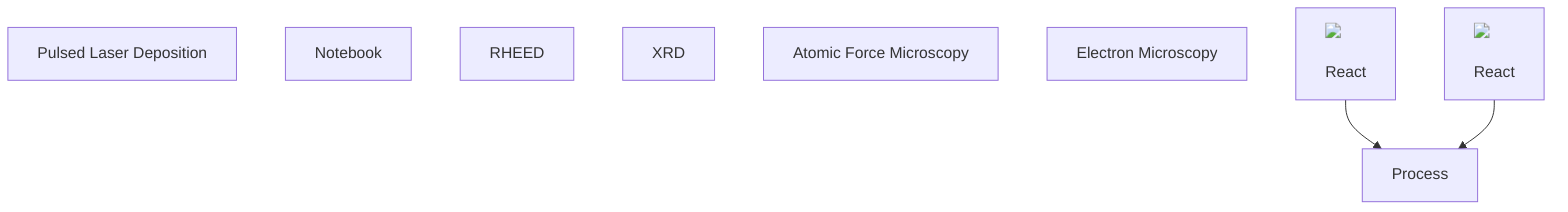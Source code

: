 %%{init: {'theme': 'default', 'scale': 2}}%%
graph TD
  PulsedLaserDeposition[Pulsed Laser Deposition]
  Notebook[Notebook]
  RHEED[RHEED]
  XRD[XRD]
  AtomicForceMicroscopy[Atomic Force Microscopy]
  ElectronMicroscopy[Electron Microscopy]

  A[<img src="https://github.com/jagar2/SSMC-CI-Madison-5-20-2025/blob/main/public/icon/fxemoji--notebook.png?raw=true" width="100"/> <br/> React] --> B[Process]
  D[<img src="https://github.com/jagar2/SSMC-CI-Madison-5-20-2025/blob/main/public/pld-schematic/PLD-Schematic-All.svg?raw=true" width="100"/> <br/> React] --> B[Process]